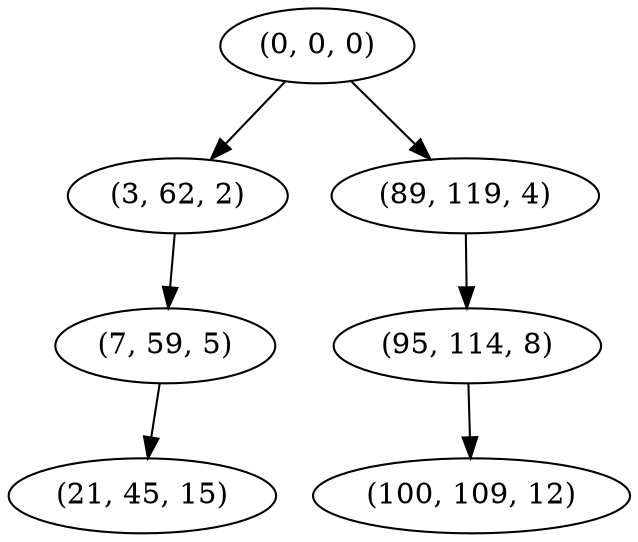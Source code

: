 digraph tree {
    "(0, 0, 0)";
    "(3, 62, 2)";
    "(7, 59, 5)";
    "(21, 45, 15)";
    "(89, 119, 4)";
    "(95, 114, 8)";
    "(100, 109, 12)";
    "(0, 0, 0)" -> "(3, 62, 2)";
    "(0, 0, 0)" -> "(89, 119, 4)";
    "(3, 62, 2)" -> "(7, 59, 5)";
    "(7, 59, 5)" -> "(21, 45, 15)";
    "(89, 119, 4)" -> "(95, 114, 8)";
    "(95, 114, 8)" -> "(100, 109, 12)";
}
